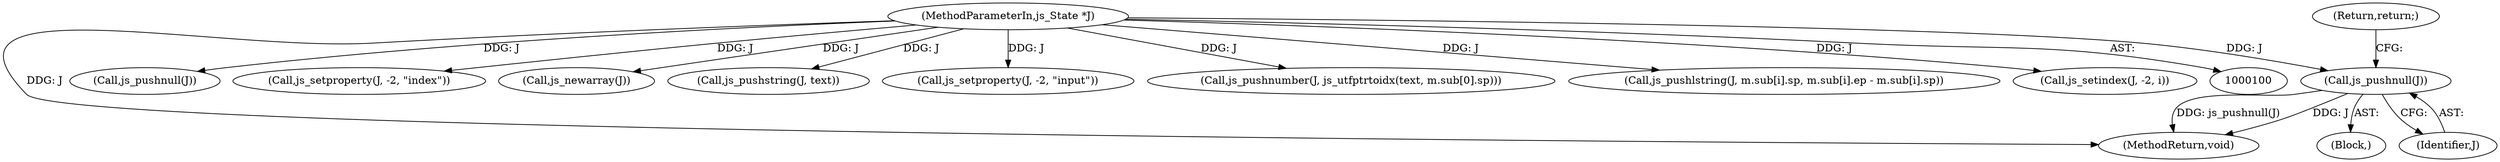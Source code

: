 digraph "0_mujs_00d4606c3baf813b7b1c176823b2729bf51002a2_0@pointer" {
"1000131" [label="(Call,js_pushnull(J))"];
"1000101" [label="(MethodParameterIn,js_State *J)"];
"1000264" [label="(MethodReturn,void)"];
"1000262" [label="(Call,js_pushnull(J))"];
"1000181" [label="(Call,js_setproperty(J, -2, \"index\"))"];
"1000131" [label="(Call,js_pushnull(J))"];
"1000160" [label="(Call,js_newarray(J))"];
"1000125" [label="(Block,)"];
"1000162" [label="(Call,js_pushstring(J, text))"];
"1000133" [label="(Return,return;)"];
"1000165" [label="(Call,js_setproperty(J, -2, \"input\"))"];
"1000170" [label="(Call,js_pushnumber(J, js_utfptrtoidx(text, m.sub[0].sp)))"];
"1000198" [label="(Call,js_pushlstring(J, m.sub[i].sp, m.sub[i].ep - m.sub[i].sp))"];
"1000132" [label="(Identifier,J)"];
"1000101" [label="(MethodParameterIn,js_State *J)"];
"1000222" [label="(Call,js_setindex(J, -2, i))"];
"1000131" -> "1000125"  [label="AST: "];
"1000131" -> "1000132"  [label="CFG: "];
"1000132" -> "1000131"  [label="AST: "];
"1000133" -> "1000131"  [label="CFG: "];
"1000131" -> "1000264"  [label="DDG: J"];
"1000131" -> "1000264"  [label="DDG: js_pushnull(J)"];
"1000101" -> "1000131"  [label="DDG: J"];
"1000101" -> "1000100"  [label="AST: "];
"1000101" -> "1000264"  [label="DDG: J"];
"1000101" -> "1000160"  [label="DDG: J"];
"1000101" -> "1000162"  [label="DDG: J"];
"1000101" -> "1000165"  [label="DDG: J"];
"1000101" -> "1000170"  [label="DDG: J"];
"1000101" -> "1000181"  [label="DDG: J"];
"1000101" -> "1000198"  [label="DDG: J"];
"1000101" -> "1000222"  [label="DDG: J"];
"1000101" -> "1000262"  [label="DDG: J"];
}
